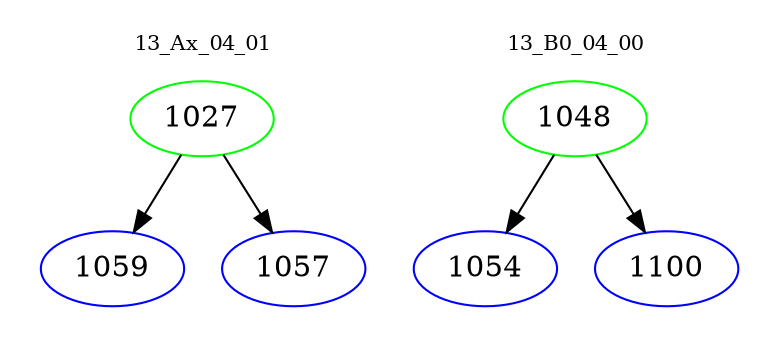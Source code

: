 digraph{
subgraph cluster_0 {
color = white
label = "13_Ax_04_01";
fontsize=10;
T0_1027 [label="1027", color="green"]
T0_1027 -> T0_1059 [color="black"]
T0_1059 [label="1059", color="blue"]
T0_1027 -> T0_1057 [color="black"]
T0_1057 [label="1057", color="blue"]
}
subgraph cluster_1 {
color = white
label = "13_B0_04_00";
fontsize=10;
T1_1048 [label="1048", color="green"]
T1_1048 -> T1_1054 [color="black"]
T1_1054 [label="1054", color="blue"]
T1_1048 -> T1_1100 [color="black"]
T1_1100 [label="1100", color="blue"]
}
}
